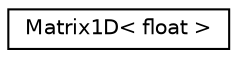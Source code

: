digraph "Graphical Class Hierarchy"
{
  edge [fontname="Helvetica",fontsize="10",labelfontname="Helvetica",labelfontsize="10"];
  node [fontname="Helvetica",fontsize="10",shape=record];
  rankdir="LR";
  Node0 [label="Matrix1D\< float \>",height=0.2,width=0.4,color="black", fillcolor="white", style="filled",URL="$classMatrix1D.html"];
}
